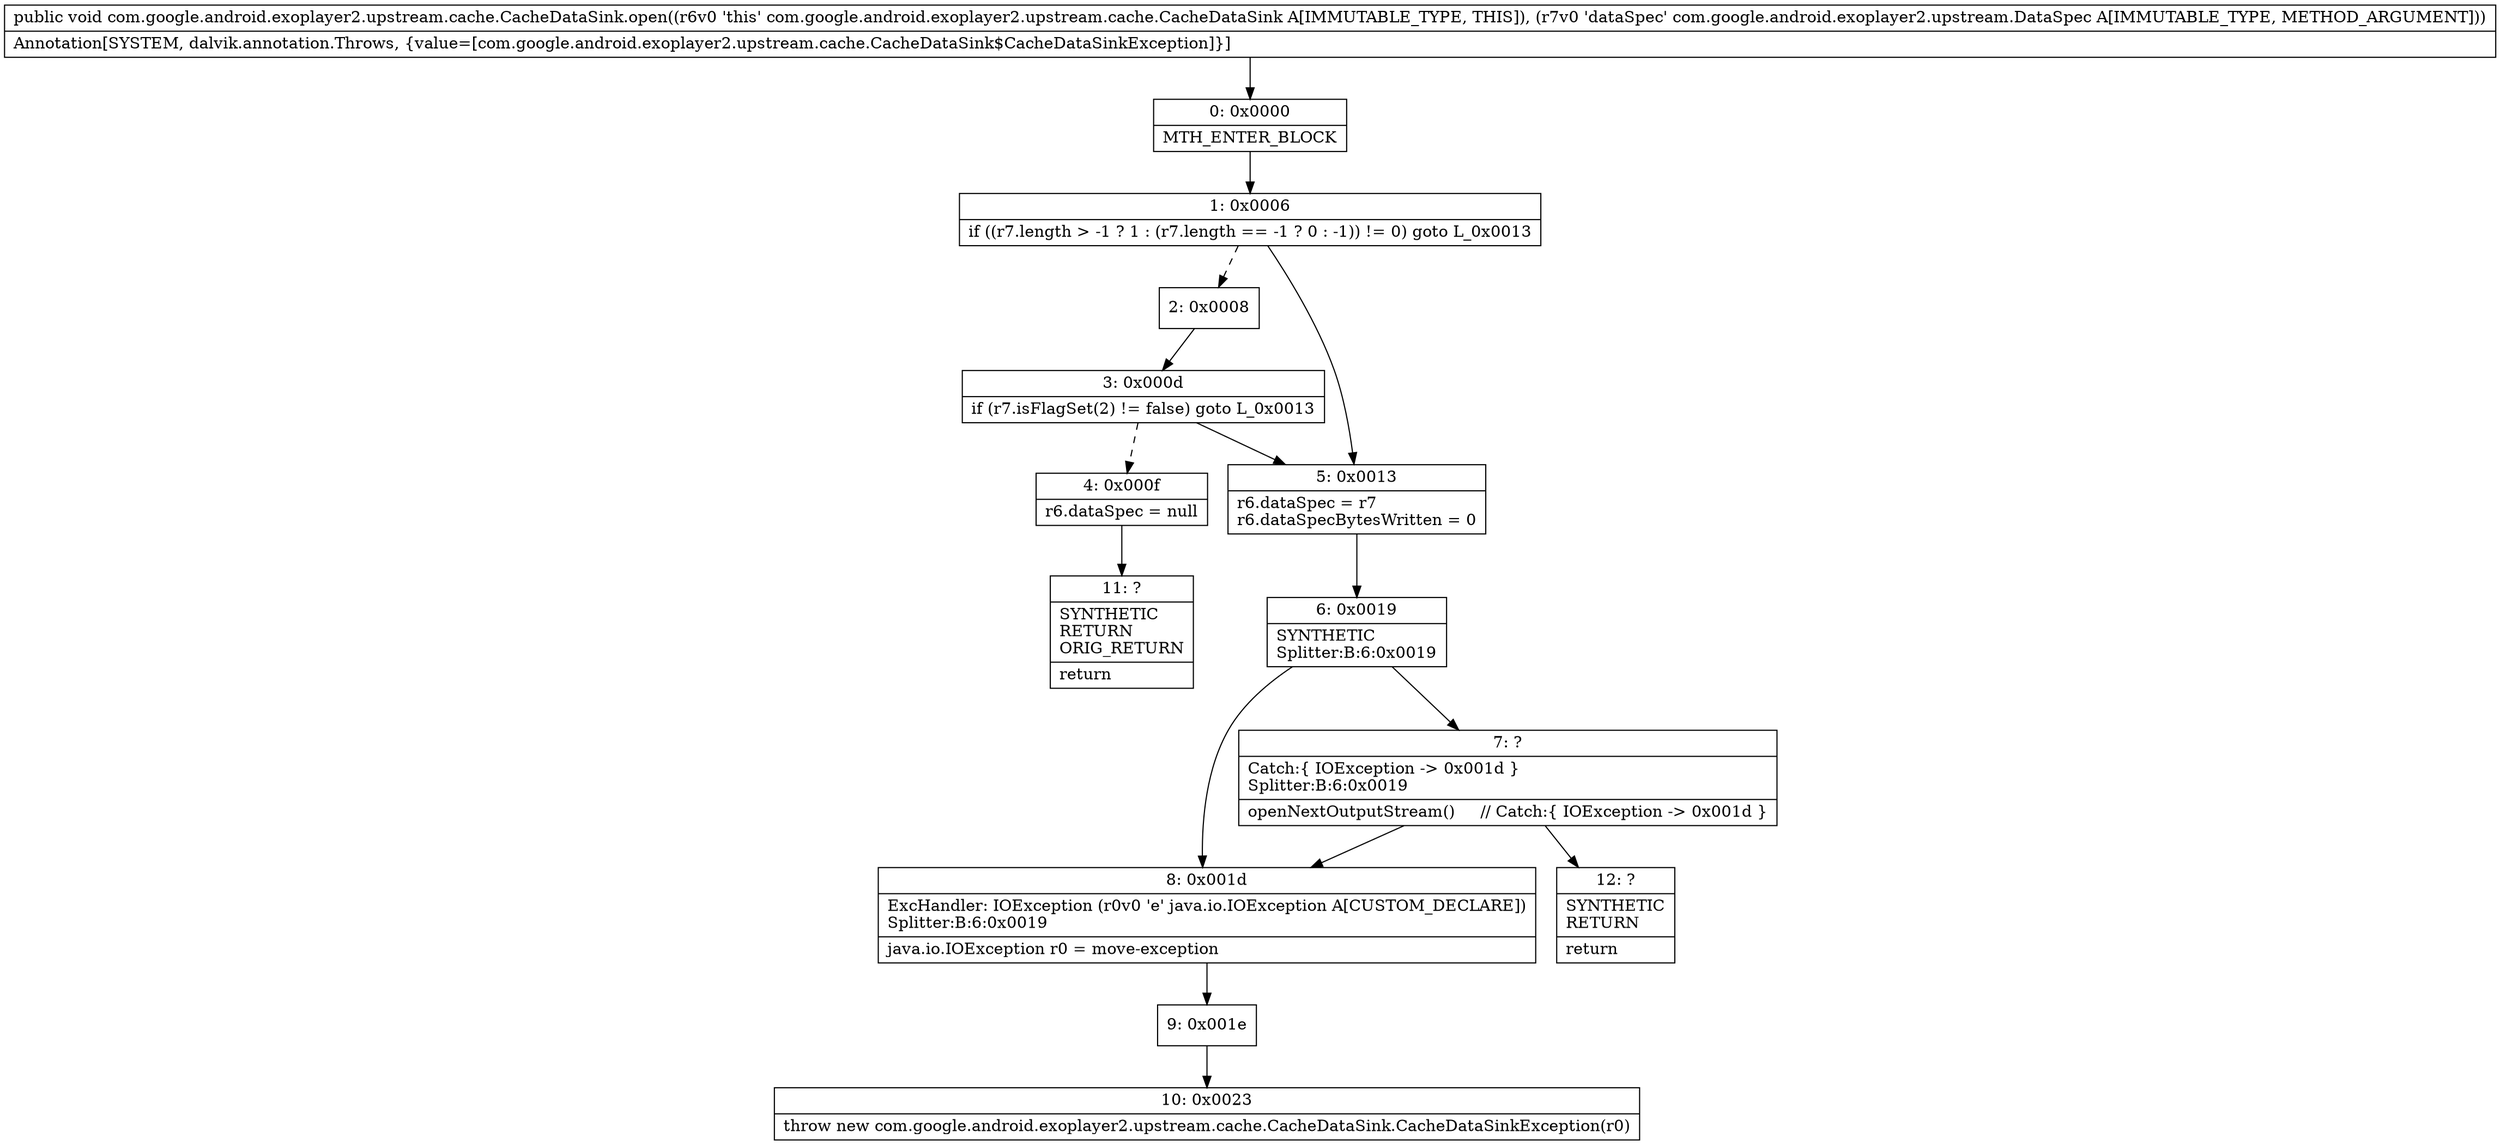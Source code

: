 digraph "CFG forcom.google.android.exoplayer2.upstream.cache.CacheDataSink.open(Lcom\/google\/android\/exoplayer2\/upstream\/DataSpec;)V" {
Node_0 [shape=record,label="{0\:\ 0x0000|MTH_ENTER_BLOCK\l}"];
Node_1 [shape=record,label="{1\:\ 0x0006|if ((r7.length \> \-1 ? 1 : (r7.length == \-1 ? 0 : \-1)) != 0) goto L_0x0013\l}"];
Node_2 [shape=record,label="{2\:\ 0x0008}"];
Node_3 [shape=record,label="{3\:\ 0x000d|if (r7.isFlagSet(2) != false) goto L_0x0013\l}"];
Node_4 [shape=record,label="{4\:\ 0x000f|r6.dataSpec = null\l}"];
Node_5 [shape=record,label="{5\:\ 0x0013|r6.dataSpec = r7\lr6.dataSpecBytesWritten = 0\l}"];
Node_6 [shape=record,label="{6\:\ 0x0019|SYNTHETIC\lSplitter:B:6:0x0019\l}"];
Node_7 [shape=record,label="{7\:\ ?|Catch:\{ IOException \-\> 0x001d \}\lSplitter:B:6:0x0019\l|openNextOutputStream()     \/\/ Catch:\{ IOException \-\> 0x001d \}\l}"];
Node_8 [shape=record,label="{8\:\ 0x001d|ExcHandler: IOException (r0v0 'e' java.io.IOException A[CUSTOM_DECLARE])\lSplitter:B:6:0x0019\l|java.io.IOException r0 = move\-exception\l}"];
Node_9 [shape=record,label="{9\:\ 0x001e}"];
Node_10 [shape=record,label="{10\:\ 0x0023|throw new com.google.android.exoplayer2.upstream.cache.CacheDataSink.CacheDataSinkException(r0)\l}"];
Node_11 [shape=record,label="{11\:\ ?|SYNTHETIC\lRETURN\lORIG_RETURN\l|return\l}"];
Node_12 [shape=record,label="{12\:\ ?|SYNTHETIC\lRETURN\l|return\l}"];
MethodNode[shape=record,label="{public void com.google.android.exoplayer2.upstream.cache.CacheDataSink.open((r6v0 'this' com.google.android.exoplayer2.upstream.cache.CacheDataSink A[IMMUTABLE_TYPE, THIS]), (r7v0 'dataSpec' com.google.android.exoplayer2.upstream.DataSpec A[IMMUTABLE_TYPE, METHOD_ARGUMENT]))  | Annotation[SYSTEM, dalvik.annotation.Throws, \{value=[com.google.android.exoplayer2.upstream.cache.CacheDataSink$CacheDataSinkException]\}]\l}"];
MethodNode -> Node_0;
Node_0 -> Node_1;
Node_1 -> Node_2[style=dashed];
Node_1 -> Node_5;
Node_2 -> Node_3;
Node_3 -> Node_4[style=dashed];
Node_3 -> Node_5;
Node_4 -> Node_11;
Node_5 -> Node_6;
Node_6 -> Node_7;
Node_6 -> Node_8;
Node_7 -> Node_8;
Node_7 -> Node_12;
Node_8 -> Node_9;
Node_9 -> Node_10;
}

